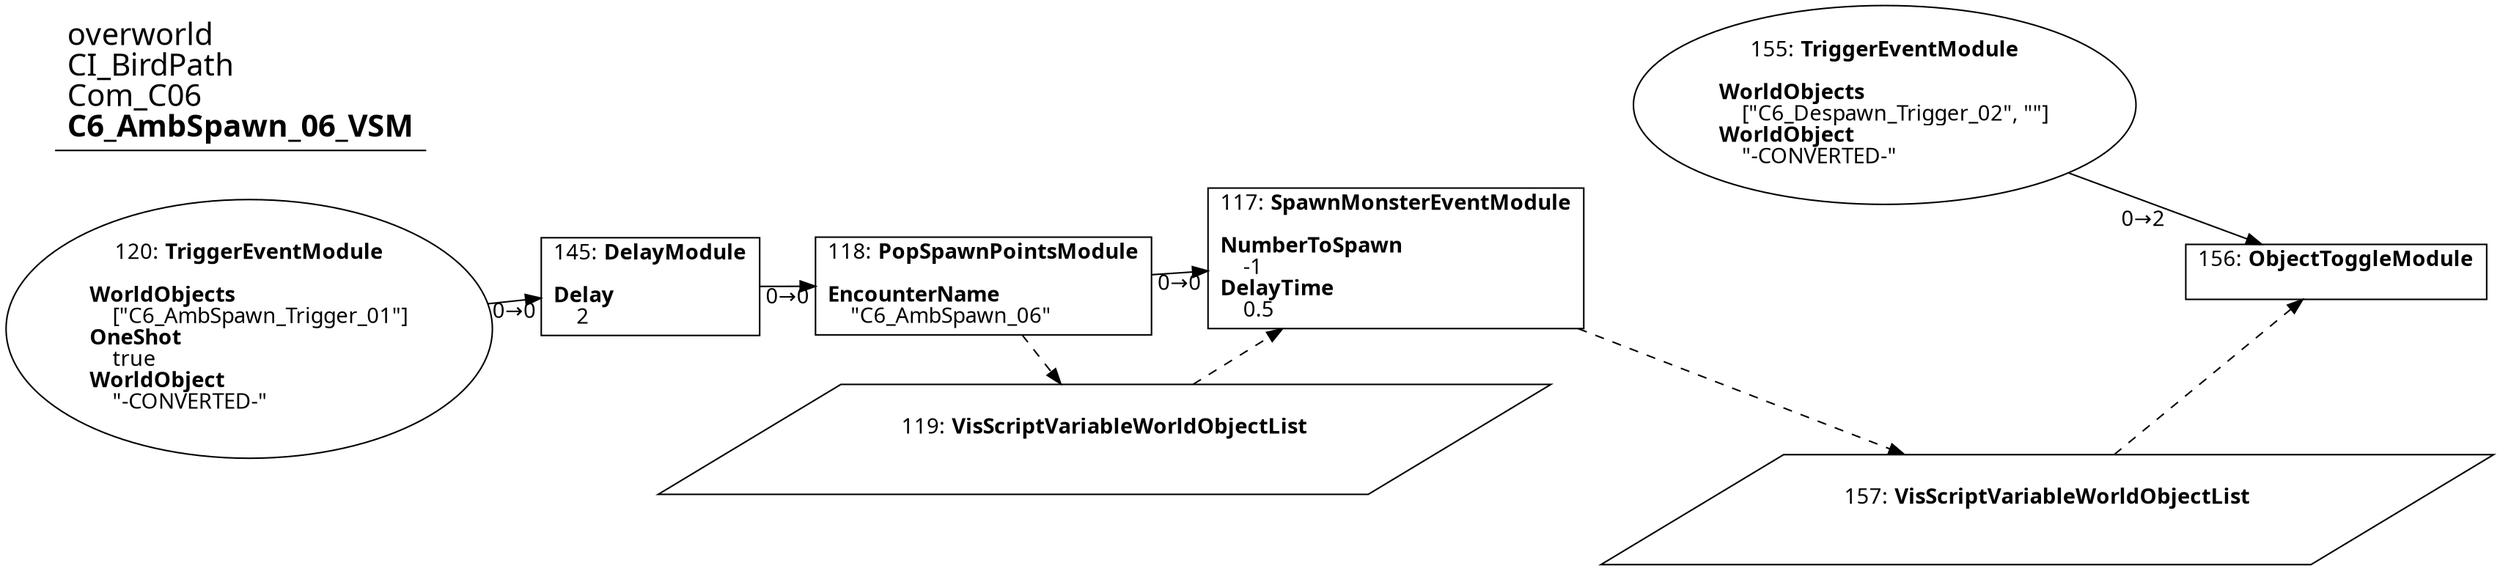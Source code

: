 digraph {
    layout = fdp;
    overlap = prism;
    sep = "+16";
    splines = spline;

    node [ shape = box ];

    graph [ fontname = "Segoe UI" ];
    node [ fontname = "Segoe UI" ];
    edge [ fontname = "Segoe UI" ];

    117 [ label = <117: <b>SpawnMonsterEventModule</b><br/><br/><b>NumberToSpawn</b><br align="left"/>    -1<br align="left"/><b>DelayTime</b><br align="left"/>    0.5<br align="left"/>> ];
    117 [ pos = "0.47900003,-2.5660002!" ];
    119 -> 117 [ style = dashed ];
    117 -> 157 [ style = dashed ];

    118 [ label = <118: <b>PopSpawnPointsModule</b><br/><br/><b>EncounterName</b><br align="left"/>    &quot;C6_AmbSpawn_06&quot;<br align="left"/>> ];
    118 [ pos = "0.022000002,-2.5660002!" ];
    118 -> 117 [ label = "0→0" ];
    118 -> 119 [ style = dashed ];

    119 [ label = <119: <b>VisScriptVariableWorldObjectList</b><br/><br/>> ];
    119 [ shape = parallelogram ]
    119 [ pos = "0.27600002,-2.686!" ];

    120 [ label = <120: <b>TriggerEventModule</b><br/><br/><b>WorldObjects</b><br align="left"/>    [&quot;C6_AmbSpawn_Trigger_01&quot;]<br align="left"/><b>OneShot</b><br align="left"/>    true<br align="left"/><b>WorldObject</b><br align="left"/>    &quot;-CONVERTED-&quot;<br align="left"/>> ];
    120 [ shape = oval ]
    120 [ pos = "-0.38200003,-2.5660002!" ];
    120 -> 145 [ label = "0→0" ];

    145 [ label = <145: <b>DelayModule</b><br/><br/><b>Delay</b><br align="left"/>    2<br align="left"/>> ];
    145 [ pos = "-0.126,-2.5660002!" ];
    145 -> 118 [ label = "0→0" ];

    155 [ label = <155: <b>TriggerEventModule</b><br/><br/><b>WorldObjects</b><br align="left"/>    [&quot;C6_Despawn_Trigger_02&quot;, &quot;&quot;]<br align="left"/><b>WorldObject</b><br align="left"/>    &quot;-CONVERTED-&quot;<br align="left"/>> ];
    155 [ shape = oval ]
    155 [ pos = "0.82900006,-2.4850001!" ];
    155 -> 156 [ label = "0→2" ];

    156 [ label = <156: <b>ObjectToggleModule</b><br/><br/>> ];
    156 [ pos = "1.1120001,-2.585!" ];
    157 -> 156 [ style = dashed ];

    157 [ label = <157: <b>VisScriptVariableWorldObjectList</b><br/><br/>> ];
    157 [ shape = parallelogram ]
    157 [ pos = "0.859,-2.7740002!" ];

    title [ pos = "-0.38300002,-2.4840002!" ];
    title [ shape = underline ];
    title [ label = <<font point-size="20">overworld<br align="left"/>CI_BirdPath<br align="left"/>Com_C06<br align="left"/><b>C6_AmbSpawn_06_VSM</b><br align="left"/></font>> ];
}
